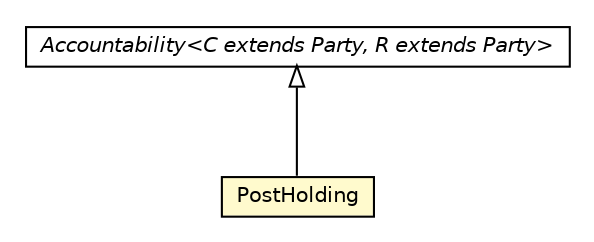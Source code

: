 #!/usr/local/bin/dot
#
# Class diagram 
# Generated by UMLGraph version R5_6_6-8-g8d7759 (http://www.umlgraph.org/)
#

digraph G {
	edge [fontname="Helvetica",fontsize=10,labelfontname="Helvetica",labelfontsize=10];
	node [fontname="Helvetica",fontsize=10,shape=plaintext];
	nodesep=0.25;
	ranksep=0.5;
	// org.dddlib.organisation.domain.PostHolding
	c79215 [label=<<table title="org.dddlib.organisation.domain.PostHolding" border="0" cellborder="1" cellspacing="0" cellpadding="2" port="p" bgcolor="lemonChiffon" href="./PostHolding.html">
		<tr><td><table border="0" cellspacing="0" cellpadding="1">
<tr><td align="center" balign="center"> PostHolding </td></tr>
		</table></td></tr>
		</table>>, URL="./PostHolding.html", fontname="Helvetica", fontcolor="black", fontsize=10.0];
	// org.dddlib.organisation.domain.Accountability<C extends org.dddlib.organisation.domain.Party, R extends org.dddlib.organisation.domain.Party>
	c79233 [label=<<table title="org.dddlib.organisation.domain.Accountability" border="0" cellborder="1" cellspacing="0" cellpadding="2" port="p" href="./Accountability.html">
		<tr><td><table border="0" cellspacing="0" cellpadding="1">
<tr><td align="center" balign="center"><font face="Helvetica-Oblique"> Accountability&lt;C extends Party, R extends Party&gt; </font></td></tr>
		</table></td></tr>
		</table>>, URL="./Accountability.html", fontname="Helvetica", fontcolor="black", fontsize=10.0];
	//org.dddlib.organisation.domain.PostHolding extends org.dddlib.organisation.domain.Accountability<org.dddlib.organisation.domain.Post, org.dddlib.organisation.domain.Employee>
	c79233:p -> c79215:p [dir=back,arrowtail=empty];
}

